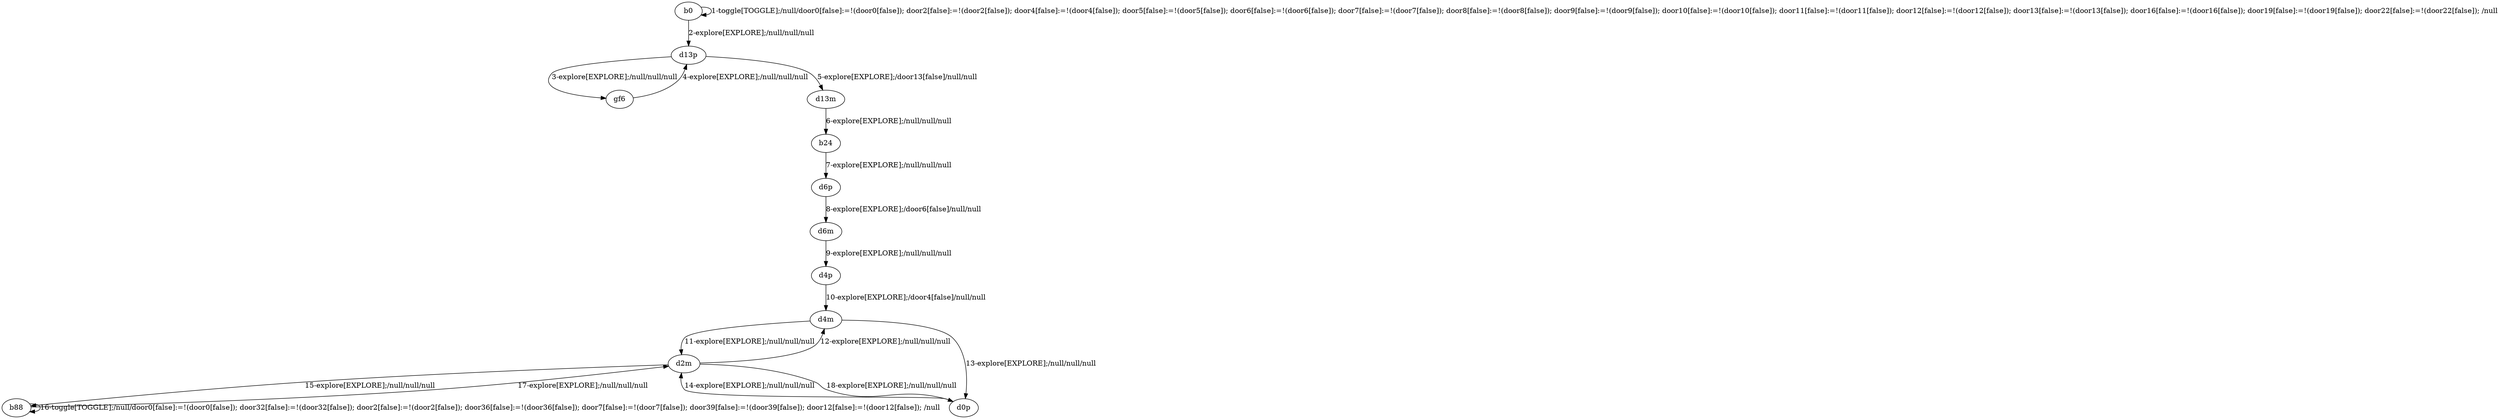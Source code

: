 # Total number of goals covered by this test: 1
# d0p --> d2m

digraph g {
"b0" -> "b0" [label = "1-toggle[TOGGLE];/null/door0[false]:=!(door0[false]); door2[false]:=!(door2[false]); door4[false]:=!(door4[false]); door5[false]:=!(door5[false]); door6[false]:=!(door6[false]); door7[false]:=!(door7[false]); door8[false]:=!(door8[false]); door9[false]:=!(door9[false]); door10[false]:=!(door10[false]); door11[false]:=!(door11[false]); door12[false]:=!(door12[false]); door13[false]:=!(door13[false]); door16[false]:=!(door16[false]); door19[false]:=!(door19[false]); door22[false]:=!(door22[false]); /null"];
"b0" -> "d13p" [label = "2-explore[EXPLORE];/null/null/null"];
"d13p" -> "gf6" [label = "3-explore[EXPLORE];/null/null/null"];
"gf6" -> "d13p" [label = "4-explore[EXPLORE];/null/null/null"];
"d13p" -> "d13m" [label = "5-explore[EXPLORE];/door13[false]/null/null"];
"d13m" -> "b24" [label = "6-explore[EXPLORE];/null/null/null"];
"b24" -> "d6p" [label = "7-explore[EXPLORE];/null/null/null"];
"d6p" -> "d6m" [label = "8-explore[EXPLORE];/door6[false]/null/null"];
"d6m" -> "d4p" [label = "9-explore[EXPLORE];/null/null/null"];
"d4p" -> "d4m" [label = "10-explore[EXPLORE];/door4[false]/null/null"];
"d4m" -> "d2m" [label = "11-explore[EXPLORE];/null/null/null"];
"d2m" -> "d4m" [label = "12-explore[EXPLORE];/null/null/null"];
"d4m" -> "d0p" [label = "13-explore[EXPLORE];/null/null/null"];
"d0p" -> "d2m" [label = "14-explore[EXPLORE];/null/null/null"];
"d2m" -> "b88" [label = "15-explore[EXPLORE];/null/null/null"];
"b88" -> "b88" [label = "16-toggle[TOGGLE];/null/door0[false]:=!(door0[false]); door32[false]:=!(door32[false]); door2[false]:=!(door2[false]); door36[false]:=!(door36[false]); door7[false]:=!(door7[false]); door39[false]:=!(door39[false]); door12[false]:=!(door12[false]); /null"];
"b88" -> "d2m" [label = "17-explore[EXPLORE];/null/null/null"];
"d2m" -> "d0p" [label = "18-explore[EXPLORE];/null/null/null"];
}